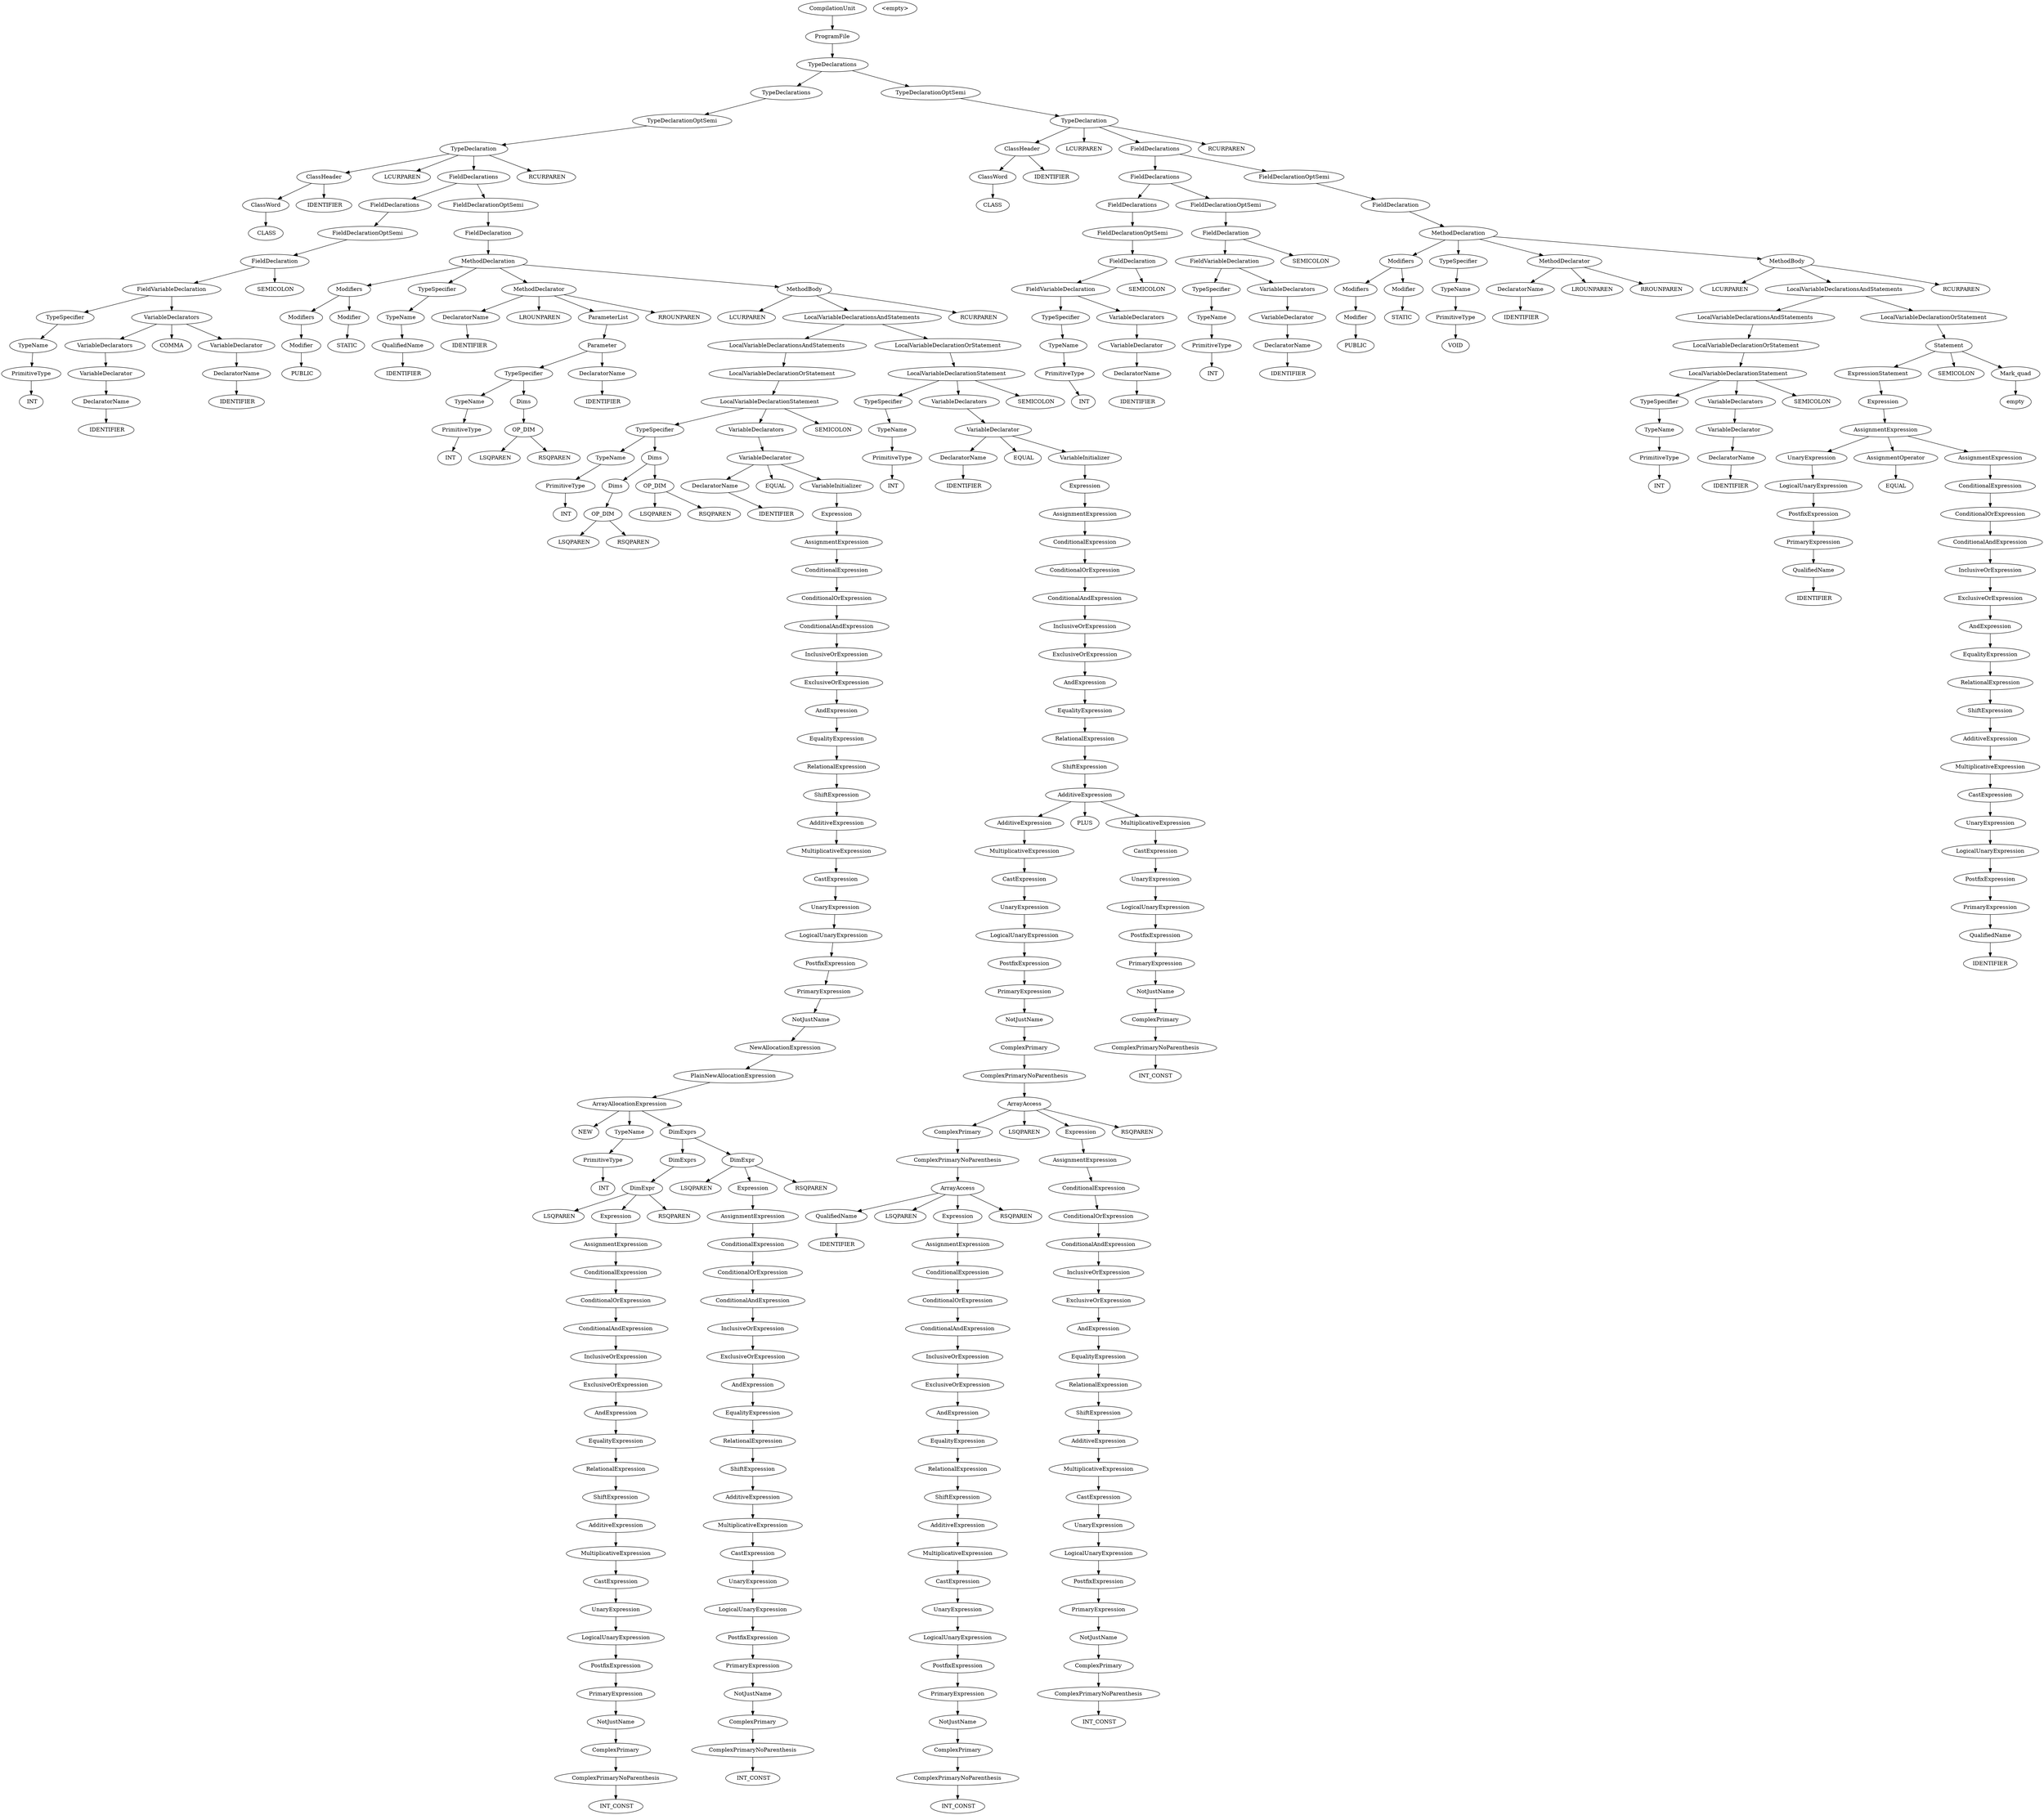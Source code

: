 digraph ParseTree{
CompilationUnit_1 [ label = "CompilationUnit" ]
ProgramFile_1 [ label = "ProgramFile" ]
CompilationUnit_1 -> ProgramFile_1 
ProgramFile_1 [ label = "ProgramFile" ]
TypeDeclarations_1 [ label = "TypeDeclarations" ]
ProgramFile_1 -> TypeDeclarations_1 
TypeDeclarations_1 [ label = "TypeDeclarations" ]
TypeDeclarations_2 [ label =" TypeDeclarations" ]
TypeDeclarationOptSemi_1 [ label = "TypeDeclarationOptSemi" ]
TypeDeclarations_1 -> TypeDeclarations_2  , TypeDeclarationOptSemi_1
TypeDeclarationOptSemi_1 [ label = "TypeDeclarationOptSemi" ]
TypeDeclaration_1 [ label = "TypeDeclaration" ]
TypeDeclarationOptSemi_1 -> TypeDeclaration_1 
TypeDeclaration_1 [ label = "TypeDeclaration" ]
ClassHeader_1 [ label = "ClassHeader" ]
LCURPAREN_1 [ label = "LCURPAREN" ]
FieldDeclarations_1 [ label = "FieldDeclarations" ]
RCURPAREN_1 [ label = "RCURPAREN" ]
TypeDeclaration_1 -> ClassHeader_1  , LCURPAREN_1 , FieldDeclarations_1 , RCURPAREN_1
FieldDeclarations_1 [ label = "FieldDeclarations" ]
FieldDeclarations_2 [ label =" FieldDeclarations" ]
FieldDeclarationOptSemi_1 [ label = "FieldDeclarationOptSemi" ]
FieldDeclarations_1 -> FieldDeclarations_2  , FieldDeclarationOptSemi_1
FieldDeclarationOptSemi_1 [ label = "FieldDeclarationOptSemi" ]
FieldDeclaration_1 [ label = "FieldDeclaration" ]
FieldDeclarationOptSemi_1 -> FieldDeclaration_1 
FieldDeclaration_1 [ label = "FieldDeclaration" ]
MethodDeclaration_1 [ label = "MethodDeclaration" ]
FieldDeclaration_1 -> MethodDeclaration_1 
MethodDeclaration_1 [ label = "MethodDeclaration" ]
Modifiers_1 [ label = "Modifiers" ]
TypeSpecifier_1 [ label = "TypeSpecifier" ]
MethodDeclarator_1 [ label = "MethodDeclarator" ]
MethodBody_1 [ label = "MethodBody" ]
MethodDeclaration_1 -> Modifiers_1  , TypeSpecifier_1 , MethodDeclarator_1 , MethodBody_1
MethodBody_1 [ label = "MethodBody" ]
LCURPAREN_2 [ label =" LCURPAREN" ]
LocalVariableDeclarationsAndStatements_1 [ label = "LocalVariableDeclarationsAndStatements" ]
RCURPAREN_2 [ label =" RCURPAREN" ]
MethodBody_1 -> LCURPAREN_2  , LocalVariableDeclarationsAndStatements_1 , RCURPAREN_2
LocalVariableDeclarationsAndStatements_1 [ label = "LocalVariableDeclarationsAndStatements" ]
LocalVariableDeclarationsAndStatements_2 [ label =" LocalVariableDeclarationsAndStatements" ]
LocalVariableDeclarationOrStatement_1 [ label = "LocalVariableDeclarationOrStatement" ]
LocalVariableDeclarationsAndStatements_1 -> LocalVariableDeclarationsAndStatements_2  , LocalVariableDeclarationOrStatement_1
LocalVariableDeclarationOrStatement_1 [ label = "LocalVariableDeclarationOrStatement" ]
Statement_1 [ label = "Statement" ]
LocalVariableDeclarationOrStatement_1 -> Statement_1 
Statement_1 [ label = "Statement" ]
ExpressionStatement_1 [ label = "ExpressionStatement" ]
SEMICOLON_1 [ label = "SEMICOLON" ]
Mark_quad_1 [ label = "Mark_quad" ]
Statement_1 -> ExpressionStatement_1  , SEMICOLON_1 , Mark_quad_1
Mark_quad_1 [ label = "Mark_quad" ]
<empty>_1 [ label = "<empty>" ]
Mark_quad_1 -> <empty>_1 
ExpressionStatement_1 [ label = "ExpressionStatement" ]
Expression_1 [ label = "Expression" ]
ExpressionStatement_1 -> Expression_1 
Expression_1 [ label = "Expression" ]
AssignmentExpression_1 [ label = "AssignmentExpression" ]
Expression_1 -> AssignmentExpression_1 
AssignmentExpression_1 [ label = "AssignmentExpression" ]
UnaryExpression_1 [ label = "UnaryExpression" ]
AssignmentOperator_1 [ label = "AssignmentOperator" ]
AssignmentExpression_2 [ label =" AssignmentExpression" ]
AssignmentExpression_1 -> UnaryExpression_1  , AssignmentOperator_1 , AssignmentExpression_2
AssignmentExpression_2 [ label = "AssignmentExpression" ]
ConditionalExpression_1 [ label = "ConditionalExpression" ]
AssignmentExpression_2 -> ConditionalExpression_1 
ConditionalExpression_1 [ label = "ConditionalExpression" ]
ConditionalOrExpression_1 [ label = "ConditionalOrExpression" ]
ConditionalExpression_1 -> ConditionalOrExpression_1 
ConditionalOrExpression_1 [ label = "ConditionalOrExpression" ]
ConditionalAndExpression_1 [ label = "ConditionalAndExpression" ]
ConditionalOrExpression_1 -> ConditionalAndExpression_1 
ConditionalAndExpression_1 [ label = "ConditionalAndExpression" ]
InclusiveOrExpression_1 [ label = "InclusiveOrExpression" ]
ConditionalAndExpression_1 -> InclusiveOrExpression_1 
InclusiveOrExpression_1 [ label = "InclusiveOrExpression" ]
ExclusiveOrExpression_1 [ label = "ExclusiveOrExpression" ]
InclusiveOrExpression_1 -> ExclusiveOrExpression_1 
ExclusiveOrExpression_1 [ label = "ExclusiveOrExpression" ]
AndExpression_1 [ label = "AndExpression" ]
ExclusiveOrExpression_1 -> AndExpression_1 
AndExpression_1 [ label = "AndExpression" ]
EqualityExpression_1 [ label = "EqualityExpression" ]
AndExpression_1 -> EqualityExpression_1 
EqualityExpression_1 [ label = "EqualityExpression" ]
RelationalExpression_1 [ label = "RelationalExpression" ]
EqualityExpression_1 -> RelationalExpression_1 
RelationalExpression_1 [ label = "RelationalExpression" ]
ShiftExpression_1 [ label = "ShiftExpression" ]
RelationalExpression_1 -> ShiftExpression_1 
ShiftExpression_1 [ label = "ShiftExpression" ]
AdditiveExpression_1 [ label = "AdditiveExpression" ]
ShiftExpression_1 -> AdditiveExpression_1 
AdditiveExpression_1 [ label = "AdditiveExpression" ]
MultiplicativeExpression_1 [ label = "MultiplicativeExpression" ]
AdditiveExpression_1 -> MultiplicativeExpression_1 
MultiplicativeExpression_1 [ label = "MultiplicativeExpression" ]
CastExpression_1 [ label = "CastExpression" ]
MultiplicativeExpression_1 -> CastExpression_1 
CastExpression_1 [ label = "CastExpression" ]
UnaryExpression_2 [ label =" UnaryExpression" ]
CastExpression_1 -> UnaryExpression_2 
UnaryExpression_2 [ label = "UnaryExpression" ]
LogicalUnaryExpression_1 [ label = "LogicalUnaryExpression" ]
UnaryExpression_2 -> LogicalUnaryExpression_1 
LogicalUnaryExpression_1 [ label = "LogicalUnaryExpression" ]
PostfixExpression_1 [ label = "PostfixExpression" ]
LogicalUnaryExpression_1 -> PostfixExpression_1 
PostfixExpression_1 [ label = "PostfixExpression" ]
PrimaryExpression_1 [ label = "PrimaryExpression" ]
PostfixExpression_1 -> PrimaryExpression_1 
PrimaryExpression_1 [ label = "PrimaryExpression" ]
QualifiedName_1 [ label = "QualifiedName" ]
PrimaryExpression_1 -> QualifiedName_1 
QualifiedName_1 [ label = "QualifiedName" ]
IDENTIFIER_1 [ label = "IDENTIFIER" ]
QualifiedName_1 -> IDENTIFIER_1 
AssignmentOperator_1 [ label = "AssignmentOperator" ]
EQUAL_1 [ label = "EQUAL" ]
AssignmentOperator_1 -> EQUAL_1 
UnaryExpression_1 [ label = "UnaryExpression" ]
LogicalUnaryExpression_2 [ label =" LogicalUnaryExpression" ]
UnaryExpression_1 -> LogicalUnaryExpression_2 
LogicalUnaryExpression_2 [ label = "LogicalUnaryExpression" ]
PostfixExpression_2 [ label =" PostfixExpression" ]
LogicalUnaryExpression_2 -> PostfixExpression_2 
PostfixExpression_2 [ label = "PostfixExpression" ]
PrimaryExpression_2 [ label =" PrimaryExpression" ]
PostfixExpression_2 -> PrimaryExpression_2 
PrimaryExpression_2 [ label = "PrimaryExpression" ]
QualifiedName_2 [ label =" QualifiedName" ]
PrimaryExpression_2 -> QualifiedName_2 
QualifiedName_2 [ label = "QualifiedName" ]
IDENTIFIER_2 [ label =" IDENTIFIER" ]
QualifiedName_2 -> IDENTIFIER_2 
LocalVariableDeclarationsAndStatements_2 [ label = "LocalVariableDeclarationsAndStatements" ]
LocalVariableDeclarationOrStatement_2 [ label =" LocalVariableDeclarationOrStatement" ]
LocalVariableDeclarationsAndStatements_2 -> LocalVariableDeclarationOrStatement_2 
LocalVariableDeclarationOrStatement_2 [ label = "LocalVariableDeclarationOrStatement" ]
LocalVariableDeclarationStatement_1 [ label = "LocalVariableDeclarationStatement" ]
LocalVariableDeclarationOrStatement_2 -> LocalVariableDeclarationStatement_1 
LocalVariableDeclarationStatement_1 [ label = "LocalVariableDeclarationStatement" ]
TypeSpecifier_2 [ label =" TypeSpecifier" ]
VariableDeclarators_1 [ label = "VariableDeclarators" ]
SEMICOLON_2 [ label =" SEMICOLON" ]
LocalVariableDeclarationStatement_1 -> TypeSpecifier_2  , VariableDeclarators_1 , SEMICOLON_2
VariableDeclarators_1 [ label = "VariableDeclarators" ]
VariableDeclarator_1 [ label = "VariableDeclarator" ]
VariableDeclarators_1 -> VariableDeclarator_1 
VariableDeclarator_1 [ label = "VariableDeclarator" ]
DeclaratorName_1 [ label = "DeclaratorName" ]
VariableDeclarator_1 -> DeclaratorName_1 
DeclaratorName_1 [ label = "DeclaratorName" ]
IDENTIFIER_3 [ label =" IDENTIFIER" ]
DeclaratorName_1 -> IDENTIFIER_3 
TypeSpecifier_2 [ label = "TypeSpecifier" ]
TypeName_1 [ label = "TypeName" ]
TypeSpecifier_2 -> TypeName_1 
TypeName_1 [ label = "TypeName" ]
PrimitiveType_1 [ label = "PrimitiveType" ]
TypeName_1 -> PrimitiveType_1 
PrimitiveType_1 [ label = "PrimitiveType" ]
INT_1 [ label = "INT" ]
PrimitiveType_1 -> INT_1 
MethodDeclarator_1 [ label = "MethodDeclarator" ]
DeclaratorName_2 [ label =" DeclaratorName" ]
LROUNPAREN_1 [ label = "LROUNPAREN" ]
RROUNPAREN_1 [ label = "RROUNPAREN" ]
MethodDeclarator_1 -> DeclaratorName_2  , LROUNPAREN_1 , RROUNPAREN_1
DeclaratorName_2 [ label = "DeclaratorName" ]
IDENTIFIER_4 [ label =" IDENTIFIER" ]
DeclaratorName_2 -> IDENTIFIER_4 
TypeSpecifier_1 [ label = "TypeSpecifier" ]
TypeName_2 [ label =" TypeName" ]
TypeSpecifier_1 -> TypeName_2 
TypeName_2 [ label = "TypeName" ]
PrimitiveType_2 [ label =" PrimitiveType" ]
TypeName_2 -> PrimitiveType_2 
PrimitiveType_2 [ label = "PrimitiveType" ]
VOID_1 [ label = "VOID" ]
PrimitiveType_2 -> VOID_1 
Modifiers_1 [ label = "Modifiers" ]
Modifiers_2 [ label =" Modifiers" ]
Modifier_1 [ label = "Modifier" ]
Modifiers_1 -> Modifiers_2  , Modifier_1
Modifier_1 [ label = "Modifier" ]
STATIC_1 [ label = "STATIC" ]
Modifier_1 -> STATIC_1 
Modifiers_2 [ label = "Modifiers" ]
Modifier_2 [ label =" Modifier" ]
Modifiers_2 -> Modifier_2 
Modifier_2 [ label = "Modifier" ]
PUBLIC_1 [ label = "PUBLIC" ]
Modifier_2 -> PUBLIC_1 
FieldDeclarations_2 [ label = "FieldDeclarations" ]
FieldDeclarations_3 [ label =" FieldDeclarations" ]
FieldDeclarationOptSemi_2 [ label =" FieldDeclarationOptSemi" ]
FieldDeclarations_2 -> FieldDeclarations_3  , FieldDeclarationOptSemi_2
FieldDeclarationOptSemi_2 [ label = "FieldDeclarationOptSemi" ]
FieldDeclaration_2 [ label =" FieldDeclaration" ]
FieldDeclarationOptSemi_2 -> FieldDeclaration_2 
FieldDeclaration_2 [ label = "FieldDeclaration" ]
FieldVariableDeclaration_1 [ label = "FieldVariableDeclaration" ]
SEMICOLON_3 [ label =" SEMICOLON" ]
FieldDeclaration_2 -> FieldVariableDeclaration_1  , SEMICOLON_3
FieldVariableDeclaration_1 [ label = "FieldVariableDeclaration" ]
TypeSpecifier_3 [ label =" TypeSpecifier" ]
VariableDeclarators_2 [ label =" VariableDeclarators" ]
FieldVariableDeclaration_1 -> TypeSpecifier_3  , VariableDeclarators_2
VariableDeclarators_2 [ label = "VariableDeclarators" ]
VariableDeclarator_2 [ label =" VariableDeclarator" ]
VariableDeclarators_2 -> VariableDeclarator_2 
VariableDeclarator_2 [ label = "VariableDeclarator" ]
DeclaratorName_3 [ label =" DeclaratorName" ]
VariableDeclarator_2 -> DeclaratorName_3 
DeclaratorName_3 [ label = "DeclaratorName" ]
IDENTIFIER_5 [ label =" IDENTIFIER" ]
DeclaratorName_3 -> IDENTIFIER_5 
TypeSpecifier_3 [ label = "TypeSpecifier" ]
TypeName_3 [ label =" TypeName" ]
TypeSpecifier_3 -> TypeName_3 
TypeName_3 [ label = "TypeName" ]
PrimitiveType_3 [ label =" PrimitiveType" ]
TypeName_3 -> PrimitiveType_3 
PrimitiveType_3 [ label = "PrimitiveType" ]
INT_2 [ label =" INT" ]
PrimitiveType_3 -> INT_2 
FieldDeclarations_3 [ label = "FieldDeclarations" ]
FieldDeclarationOptSemi_3 [ label =" FieldDeclarationOptSemi" ]
FieldDeclarations_3 -> FieldDeclarationOptSemi_3 
FieldDeclarationOptSemi_3 [ label = "FieldDeclarationOptSemi" ]
FieldDeclaration_3 [ label =" FieldDeclaration" ]
FieldDeclarationOptSemi_3 -> FieldDeclaration_3 
FieldDeclaration_3 [ label = "FieldDeclaration" ]
FieldVariableDeclaration_2 [ label =" FieldVariableDeclaration" ]
SEMICOLON_4 [ label =" SEMICOLON" ]
FieldDeclaration_3 -> FieldVariableDeclaration_2  , SEMICOLON_4
FieldVariableDeclaration_2 [ label = "FieldVariableDeclaration" ]
TypeSpecifier_4 [ label =" TypeSpecifier" ]
VariableDeclarators_3 [ label =" VariableDeclarators" ]
FieldVariableDeclaration_2 -> TypeSpecifier_4  , VariableDeclarators_3
VariableDeclarators_3 [ label = "VariableDeclarators" ]
VariableDeclarator_3 [ label =" VariableDeclarator" ]
VariableDeclarators_3 -> VariableDeclarator_3 
VariableDeclarator_3 [ label = "VariableDeclarator" ]
DeclaratorName_4 [ label =" DeclaratorName" ]
VariableDeclarator_3 -> DeclaratorName_4 
DeclaratorName_4 [ label = "DeclaratorName" ]
IDENTIFIER_6 [ label =" IDENTIFIER" ]
DeclaratorName_4 -> IDENTIFIER_6 
TypeSpecifier_4 [ label = "TypeSpecifier" ]
TypeName_4 [ label =" TypeName" ]
TypeSpecifier_4 -> TypeName_4 
TypeName_4 [ label = "TypeName" ]
PrimitiveType_4 [ label =" PrimitiveType" ]
TypeName_4 -> PrimitiveType_4 
PrimitiveType_4 [ label = "PrimitiveType" ]
INT_3 [ label =" INT" ]
PrimitiveType_4 -> INT_3 
ClassHeader_1 [ label = "ClassHeader" ]
ClassWord_1 [ label = "ClassWord" ]
IDENTIFIER_7 [ label =" IDENTIFIER" ]
ClassHeader_1 -> ClassWord_1  , IDENTIFIER_7
ClassWord_1 [ label = "ClassWord" ]
CLASS_1 [ label = "CLASS" ]
ClassWord_1 -> CLASS_1 
TypeDeclarations_2 [ label = "TypeDeclarations" ]
TypeDeclarationOptSemi_2 [ label =" TypeDeclarationOptSemi" ]
TypeDeclarations_2 -> TypeDeclarationOptSemi_2 
TypeDeclarationOptSemi_2 [ label = "TypeDeclarationOptSemi" ]
TypeDeclaration_2 [ label =" TypeDeclaration" ]
TypeDeclarationOptSemi_2 -> TypeDeclaration_2 
TypeDeclaration_2 [ label = "TypeDeclaration" ]
ClassHeader_2 [ label =" ClassHeader" ]
LCURPAREN_3 [ label =" LCURPAREN" ]
FieldDeclarations_4 [ label =" FieldDeclarations" ]
RCURPAREN_3 [ label =" RCURPAREN" ]
TypeDeclaration_2 -> ClassHeader_2  , LCURPAREN_3 , FieldDeclarations_4 , RCURPAREN_3
FieldDeclarations_4 [ label = "FieldDeclarations" ]
FieldDeclarations_5 [ label =" FieldDeclarations" ]
FieldDeclarationOptSemi_4 [ label =" FieldDeclarationOptSemi" ]
FieldDeclarations_4 -> FieldDeclarations_5  , FieldDeclarationOptSemi_4
FieldDeclarationOptSemi_4 [ label = "FieldDeclarationOptSemi" ]
FieldDeclaration_4 [ label =" FieldDeclaration" ]
FieldDeclarationOptSemi_4 -> FieldDeclaration_4 
FieldDeclaration_4 [ label = "FieldDeclaration" ]
MethodDeclaration_2 [ label =" MethodDeclaration" ]
FieldDeclaration_4 -> MethodDeclaration_2 
MethodDeclaration_2 [ label = "MethodDeclaration" ]
Modifiers_3 [ label =" Modifiers" ]
TypeSpecifier_5 [ label =" TypeSpecifier" ]
MethodDeclarator_2 [ label =" MethodDeclarator" ]
MethodBody_2 [ label =" MethodBody" ]
MethodDeclaration_2 -> Modifiers_3  , TypeSpecifier_5 , MethodDeclarator_2 , MethodBody_2
MethodBody_2 [ label = "MethodBody" ]
LCURPAREN_4 [ label =" LCURPAREN" ]
LocalVariableDeclarationsAndStatements_3 [ label =" LocalVariableDeclarationsAndStatements" ]
RCURPAREN_4 [ label =" RCURPAREN" ]
MethodBody_2 -> LCURPAREN_4  , LocalVariableDeclarationsAndStatements_3 , RCURPAREN_4
LocalVariableDeclarationsAndStatements_3 [ label = "LocalVariableDeclarationsAndStatements" ]
LocalVariableDeclarationsAndStatements_4 [ label =" LocalVariableDeclarationsAndStatements" ]
LocalVariableDeclarationOrStatement_3 [ label =" LocalVariableDeclarationOrStatement" ]
LocalVariableDeclarationsAndStatements_3 -> LocalVariableDeclarationsAndStatements_4  , LocalVariableDeclarationOrStatement_3
LocalVariableDeclarationOrStatement_3 [ label = "LocalVariableDeclarationOrStatement" ]
LocalVariableDeclarationStatement_2 [ label =" LocalVariableDeclarationStatement" ]
LocalVariableDeclarationOrStatement_3 -> LocalVariableDeclarationStatement_2 
LocalVariableDeclarationStatement_2 [ label = "LocalVariableDeclarationStatement" ]
TypeSpecifier_6 [ label =" TypeSpecifier" ]
VariableDeclarators_4 [ label =" VariableDeclarators" ]
SEMICOLON_5 [ label =" SEMICOLON" ]
LocalVariableDeclarationStatement_2 -> TypeSpecifier_6  , VariableDeclarators_4 , SEMICOLON_5
VariableDeclarators_4 [ label = "VariableDeclarators" ]
VariableDeclarator_4 [ label =" VariableDeclarator" ]
VariableDeclarators_4 -> VariableDeclarator_4 
VariableDeclarator_4 [ label = "VariableDeclarator" ]
DeclaratorName_5 [ label =" DeclaratorName" ]
EQUAL_2 [ label =" EQUAL" ]
VariableInitializer_1 [ label = "VariableInitializer" ]
VariableDeclarator_4 -> DeclaratorName_5  , EQUAL_2 , VariableInitializer_1
VariableInitializer_1 [ label = "VariableInitializer" ]
Expression_2 [ label =" Expression" ]
VariableInitializer_1 -> Expression_2 
Expression_2 [ label = "Expression" ]
AssignmentExpression_3 [ label =" AssignmentExpression" ]
Expression_2 -> AssignmentExpression_3 
AssignmentExpression_3 [ label = "AssignmentExpression" ]
ConditionalExpression_2 [ label =" ConditionalExpression" ]
AssignmentExpression_3 -> ConditionalExpression_2 
ConditionalExpression_2 [ label = "ConditionalExpression" ]
ConditionalOrExpression_2 [ label =" ConditionalOrExpression" ]
ConditionalExpression_2 -> ConditionalOrExpression_2 
ConditionalOrExpression_2 [ label = "ConditionalOrExpression" ]
ConditionalAndExpression_2 [ label =" ConditionalAndExpression" ]
ConditionalOrExpression_2 -> ConditionalAndExpression_2 
ConditionalAndExpression_2 [ label = "ConditionalAndExpression" ]
InclusiveOrExpression_2 [ label =" InclusiveOrExpression" ]
ConditionalAndExpression_2 -> InclusiveOrExpression_2 
InclusiveOrExpression_2 [ label = "InclusiveOrExpression" ]
ExclusiveOrExpression_2 [ label =" ExclusiveOrExpression" ]
InclusiveOrExpression_2 -> ExclusiveOrExpression_2 
ExclusiveOrExpression_2 [ label = "ExclusiveOrExpression" ]
AndExpression_2 [ label =" AndExpression" ]
ExclusiveOrExpression_2 -> AndExpression_2 
AndExpression_2 [ label = "AndExpression" ]
EqualityExpression_2 [ label =" EqualityExpression" ]
AndExpression_2 -> EqualityExpression_2 
EqualityExpression_2 [ label = "EqualityExpression" ]
RelationalExpression_2 [ label =" RelationalExpression" ]
EqualityExpression_2 -> RelationalExpression_2 
RelationalExpression_2 [ label = "RelationalExpression" ]
ShiftExpression_2 [ label =" ShiftExpression" ]
RelationalExpression_2 -> ShiftExpression_2 
ShiftExpression_2 [ label = "ShiftExpression" ]
AdditiveExpression_2 [ label =" AdditiveExpression" ]
ShiftExpression_2 -> AdditiveExpression_2 
AdditiveExpression_2 [ label = "AdditiveExpression" ]
AdditiveExpression_3 [ label =" AdditiveExpression" ]
PLUS_1 [ label = "PLUS" ]
MultiplicativeExpression_2 [ label =" MultiplicativeExpression" ]
AdditiveExpression_2 -> AdditiveExpression_3  , PLUS_1 , MultiplicativeExpression_2
MultiplicativeExpression_2 [ label = "MultiplicativeExpression" ]
CastExpression_2 [ label =" CastExpression" ]
MultiplicativeExpression_2 -> CastExpression_2 
CastExpression_2 [ label = "CastExpression" ]
UnaryExpression_3 [ label =" UnaryExpression" ]
CastExpression_2 -> UnaryExpression_3 
UnaryExpression_3 [ label = "UnaryExpression" ]
LogicalUnaryExpression_3 [ label =" LogicalUnaryExpression" ]
UnaryExpression_3 -> LogicalUnaryExpression_3 
LogicalUnaryExpression_3 [ label = "LogicalUnaryExpression" ]
PostfixExpression_3 [ label =" PostfixExpression" ]
LogicalUnaryExpression_3 -> PostfixExpression_3 
PostfixExpression_3 [ label = "PostfixExpression" ]
PrimaryExpression_3 [ label =" PrimaryExpression" ]
PostfixExpression_3 -> PrimaryExpression_3 
PrimaryExpression_3 [ label = "PrimaryExpression" ]
NotJustName_1 [ label = "NotJustName" ]
PrimaryExpression_3 -> NotJustName_1 
NotJustName_1 [ label = "NotJustName" ]
ComplexPrimary_1 [ label = "ComplexPrimary" ]
NotJustName_1 -> ComplexPrimary_1 
ComplexPrimary_1 [ label = "ComplexPrimary" ]
ComplexPrimaryNoParenthesis_1 [ label = "ComplexPrimaryNoParenthesis" ]
ComplexPrimary_1 -> ComplexPrimaryNoParenthesis_1 
ComplexPrimaryNoParenthesis_1 [ label = "ComplexPrimaryNoParenthesis" ]
INT_CONST_1 [ label = "INT_CONST" ]
ComplexPrimaryNoParenthesis_1 -> INT_CONST_1 
AdditiveExpression_3 [ label = "AdditiveExpression" ]
MultiplicativeExpression_3 [ label =" MultiplicativeExpression" ]
AdditiveExpression_3 -> MultiplicativeExpression_3 
MultiplicativeExpression_3 [ label = "MultiplicativeExpression" ]
CastExpression_3 [ label =" CastExpression" ]
MultiplicativeExpression_3 -> CastExpression_3 
CastExpression_3 [ label = "CastExpression" ]
UnaryExpression_4 [ label =" UnaryExpression" ]
CastExpression_3 -> UnaryExpression_4 
UnaryExpression_4 [ label = "UnaryExpression" ]
LogicalUnaryExpression_4 [ label =" LogicalUnaryExpression" ]
UnaryExpression_4 -> LogicalUnaryExpression_4 
LogicalUnaryExpression_4 [ label = "LogicalUnaryExpression" ]
PostfixExpression_4 [ label =" PostfixExpression" ]
LogicalUnaryExpression_4 -> PostfixExpression_4 
PostfixExpression_4 [ label = "PostfixExpression" ]
PrimaryExpression_4 [ label =" PrimaryExpression" ]
PostfixExpression_4 -> PrimaryExpression_4 
PrimaryExpression_4 [ label = "PrimaryExpression" ]
NotJustName_2 [ label =" NotJustName" ]
PrimaryExpression_4 -> NotJustName_2 
NotJustName_2 [ label = "NotJustName" ]
ComplexPrimary_2 [ label =" ComplexPrimary" ]
NotJustName_2 -> ComplexPrimary_2 
ComplexPrimary_2 [ label = "ComplexPrimary" ]
ComplexPrimaryNoParenthesis_2 [ label =" ComplexPrimaryNoParenthesis" ]
ComplexPrimary_2 -> ComplexPrimaryNoParenthesis_2 
ComplexPrimaryNoParenthesis_2 [ label = "ComplexPrimaryNoParenthesis" ]
ArrayAccess_1 [ label = "ArrayAccess" ]
ComplexPrimaryNoParenthesis_2 -> ArrayAccess_1 
ArrayAccess_1 [ label = "ArrayAccess" ]
ComplexPrimary_3 [ label =" ComplexPrimary" ]
LSQPAREN_1 [ label = "LSQPAREN" ]
Expression_3 [ label =" Expression" ]
RSQPAREN_1 [ label = "RSQPAREN" ]
ArrayAccess_1 -> ComplexPrimary_3  , LSQPAREN_1 , Expression_3 , RSQPAREN_1
Expression_3 [ label = "Expression" ]
AssignmentExpression_4 [ label =" AssignmentExpression" ]
Expression_3 -> AssignmentExpression_4 
AssignmentExpression_4 [ label = "AssignmentExpression" ]
ConditionalExpression_3 [ label =" ConditionalExpression" ]
AssignmentExpression_4 -> ConditionalExpression_3 
ConditionalExpression_3 [ label = "ConditionalExpression" ]
ConditionalOrExpression_3 [ label =" ConditionalOrExpression" ]
ConditionalExpression_3 -> ConditionalOrExpression_3 
ConditionalOrExpression_3 [ label = "ConditionalOrExpression" ]
ConditionalAndExpression_3 [ label =" ConditionalAndExpression" ]
ConditionalOrExpression_3 -> ConditionalAndExpression_3 
ConditionalAndExpression_3 [ label = "ConditionalAndExpression" ]
InclusiveOrExpression_3 [ label =" InclusiveOrExpression" ]
ConditionalAndExpression_3 -> InclusiveOrExpression_3 
InclusiveOrExpression_3 [ label = "InclusiveOrExpression" ]
ExclusiveOrExpression_3 [ label =" ExclusiveOrExpression" ]
InclusiveOrExpression_3 -> ExclusiveOrExpression_3 
ExclusiveOrExpression_3 [ label = "ExclusiveOrExpression" ]
AndExpression_3 [ label =" AndExpression" ]
ExclusiveOrExpression_3 -> AndExpression_3 
AndExpression_3 [ label = "AndExpression" ]
EqualityExpression_3 [ label =" EqualityExpression" ]
AndExpression_3 -> EqualityExpression_3 
EqualityExpression_3 [ label = "EqualityExpression" ]
RelationalExpression_3 [ label =" RelationalExpression" ]
EqualityExpression_3 -> RelationalExpression_3 
RelationalExpression_3 [ label = "RelationalExpression" ]
ShiftExpression_3 [ label =" ShiftExpression" ]
RelationalExpression_3 -> ShiftExpression_3 
ShiftExpression_3 [ label = "ShiftExpression" ]
AdditiveExpression_4 [ label =" AdditiveExpression" ]
ShiftExpression_3 -> AdditiveExpression_4 
AdditiveExpression_4 [ label = "AdditiveExpression" ]
MultiplicativeExpression_4 [ label =" MultiplicativeExpression" ]
AdditiveExpression_4 -> MultiplicativeExpression_4 
MultiplicativeExpression_4 [ label = "MultiplicativeExpression" ]
CastExpression_4 [ label =" CastExpression" ]
MultiplicativeExpression_4 -> CastExpression_4 
CastExpression_4 [ label = "CastExpression" ]
UnaryExpression_5 [ label =" UnaryExpression" ]
CastExpression_4 -> UnaryExpression_5 
UnaryExpression_5 [ label = "UnaryExpression" ]
LogicalUnaryExpression_5 [ label =" LogicalUnaryExpression" ]
UnaryExpression_5 -> LogicalUnaryExpression_5 
LogicalUnaryExpression_5 [ label = "LogicalUnaryExpression" ]
PostfixExpression_5 [ label =" PostfixExpression" ]
LogicalUnaryExpression_5 -> PostfixExpression_5 
PostfixExpression_5 [ label = "PostfixExpression" ]
PrimaryExpression_5 [ label =" PrimaryExpression" ]
PostfixExpression_5 -> PrimaryExpression_5 
PrimaryExpression_5 [ label = "PrimaryExpression" ]
NotJustName_3 [ label =" NotJustName" ]
PrimaryExpression_5 -> NotJustName_3 
NotJustName_3 [ label = "NotJustName" ]
ComplexPrimary_4 [ label =" ComplexPrimary" ]
NotJustName_3 -> ComplexPrimary_4 
ComplexPrimary_4 [ label = "ComplexPrimary" ]
ComplexPrimaryNoParenthesis_3 [ label =" ComplexPrimaryNoParenthesis" ]
ComplexPrimary_4 -> ComplexPrimaryNoParenthesis_3 
ComplexPrimaryNoParenthesis_3 [ label = "ComplexPrimaryNoParenthesis" ]
INT_CONST_2 [ label =" INT_CONST" ]
ComplexPrimaryNoParenthesis_3 -> INT_CONST_2 
ComplexPrimary_3 [ label = "ComplexPrimary" ]
ComplexPrimaryNoParenthesis_4 [ label =" ComplexPrimaryNoParenthesis" ]
ComplexPrimary_3 -> ComplexPrimaryNoParenthesis_4 
ComplexPrimaryNoParenthesis_4 [ label = "ComplexPrimaryNoParenthesis" ]
ArrayAccess_2 [ label =" ArrayAccess" ]
ComplexPrimaryNoParenthesis_4 -> ArrayAccess_2 
ArrayAccess_2 [ label = "ArrayAccess" ]
QualifiedName_3 [ label =" QualifiedName" ]
LSQPAREN_2 [ label =" LSQPAREN" ]
Expression_4 [ label =" Expression" ]
RSQPAREN_2 [ label =" RSQPAREN" ]
ArrayAccess_2 -> QualifiedName_3  , LSQPAREN_2 , Expression_4 , RSQPAREN_2
Expression_4 [ label = "Expression" ]
AssignmentExpression_5 [ label =" AssignmentExpression" ]
Expression_4 -> AssignmentExpression_5 
AssignmentExpression_5 [ label = "AssignmentExpression" ]
ConditionalExpression_4 [ label =" ConditionalExpression" ]
AssignmentExpression_5 -> ConditionalExpression_4 
ConditionalExpression_4 [ label = "ConditionalExpression" ]
ConditionalOrExpression_4 [ label =" ConditionalOrExpression" ]
ConditionalExpression_4 -> ConditionalOrExpression_4 
ConditionalOrExpression_4 [ label = "ConditionalOrExpression" ]
ConditionalAndExpression_4 [ label =" ConditionalAndExpression" ]
ConditionalOrExpression_4 -> ConditionalAndExpression_4 
ConditionalAndExpression_4 [ label = "ConditionalAndExpression" ]
InclusiveOrExpression_4 [ label =" InclusiveOrExpression" ]
ConditionalAndExpression_4 -> InclusiveOrExpression_4 
InclusiveOrExpression_4 [ label = "InclusiveOrExpression" ]
ExclusiveOrExpression_4 [ label =" ExclusiveOrExpression" ]
InclusiveOrExpression_4 -> ExclusiveOrExpression_4 
ExclusiveOrExpression_4 [ label = "ExclusiveOrExpression" ]
AndExpression_4 [ label =" AndExpression" ]
ExclusiveOrExpression_4 -> AndExpression_4 
AndExpression_4 [ label = "AndExpression" ]
EqualityExpression_4 [ label =" EqualityExpression" ]
AndExpression_4 -> EqualityExpression_4 
EqualityExpression_4 [ label = "EqualityExpression" ]
RelationalExpression_4 [ label =" RelationalExpression" ]
EqualityExpression_4 -> RelationalExpression_4 
RelationalExpression_4 [ label = "RelationalExpression" ]
ShiftExpression_4 [ label =" ShiftExpression" ]
RelationalExpression_4 -> ShiftExpression_4 
ShiftExpression_4 [ label = "ShiftExpression" ]
AdditiveExpression_5 [ label =" AdditiveExpression" ]
ShiftExpression_4 -> AdditiveExpression_5 
AdditiveExpression_5 [ label = "AdditiveExpression" ]
MultiplicativeExpression_5 [ label =" MultiplicativeExpression" ]
AdditiveExpression_5 -> MultiplicativeExpression_5 
MultiplicativeExpression_5 [ label = "MultiplicativeExpression" ]
CastExpression_5 [ label =" CastExpression" ]
MultiplicativeExpression_5 -> CastExpression_5 
CastExpression_5 [ label = "CastExpression" ]
UnaryExpression_6 [ label =" UnaryExpression" ]
CastExpression_5 -> UnaryExpression_6 
UnaryExpression_6 [ label = "UnaryExpression" ]
LogicalUnaryExpression_6 [ label =" LogicalUnaryExpression" ]
UnaryExpression_6 -> LogicalUnaryExpression_6 
LogicalUnaryExpression_6 [ label = "LogicalUnaryExpression" ]
PostfixExpression_6 [ label =" PostfixExpression" ]
LogicalUnaryExpression_6 -> PostfixExpression_6 
PostfixExpression_6 [ label = "PostfixExpression" ]
PrimaryExpression_6 [ label =" PrimaryExpression" ]
PostfixExpression_6 -> PrimaryExpression_6 
PrimaryExpression_6 [ label = "PrimaryExpression" ]
NotJustName_4 [ label =" NotJustName" ]
PrimaryExpression_6 -> NotJustName_4 
NotJustName_4 [ label = "NotJustName" ]
ComplexPrimary_5 [ label =" ComplexPrimary" ]
NotJustName_4 -> ComplexPrimary_5 
ComplexPrimary_5 [ label = "ComplexPrimary" ]
ComplexPrimaryNoParenthesis_5 [ label =" ComplexPrimaryNoParenthesis" ]
ComplexPrimary_5 -> ComplexPrimaryNoParenthesis_5 
ComplexPrimaryNoParenthesis_5 [ label = "ComplexPrimaryNoParenthesis" ]
INT_CONST_3 [ label =" INT_CONST" ]
ComplexPrimaryNoParenthesis_5 -> INT_CONST_3 
QualifiedName_3 [ label = "QualifiedName" ]
IDENTIFIER_8 [ label =" IDENTIFIER" ]
QualifiedName_3 -> IDENTIFIER_8 
DeclaratorName_5 [ label = "DeclaratorName" ]
IDENTIFIER_9 [ label =" IDENTIFIER" ]
DeclaratorName_5 -> IDENTIFIER_9 
TypeSpecifier_6 [ label = "TypeSpecifier" ]
TypeName_5 [ label =" TypeName" ]
TypeSpecifier_6 -> TypeName_5 
TypeName_5 [ label = "TypeName" ]
PrimitiveType_5 [ label =" PrimitiveType" ]
TypeName_5 -> PrimitiveType_5 
PrimitiveType_5 [ label = "PrimitiveType" ]
INT_4 [ label =" INT" ]
PrimitiveType_5 -> INT_4 
LocalVariableDeclarationsAndStatements_4 [ label = "LocalVariableDeclarationsAndStatements" ]
LocalVariableDeclarationOrStatement_4 [ label =" LocalVariableDeclarationOrStatement" ]
LocalVariableDeclarationsAndStatements_4 -> LocalVariableDeclarationOrStatement_4 
LocalVariableDeclarationOrStatement_4 [ label = "LocalVariableDeclarationOrStatement" ]
LocalVariableDeclarationStatement_3 [ label =" LocalVariableDeclarationStatement" ]
LocalVariableDeclarationOrStatement_4 -> LocalVariableDeclarationStatement_3 
LocalVariableDeclarationStatement_3 [ label = "LocalVariableDeclarationStatement" ]
TypeSpecifier_7 [ label =" TypeSpecifier" ]
VariableDeclarators_5 [ label =" VariableDeclarators" ]
SEMICOLON_6 [ label =" SEMICOLON" ]
LocalVariableDeclarationStatement_3 -> TypeSpecifier_7  , VariableDeclarators_5 , SEMICOLON_6
VariableDeclarators_5 [ label = "VariableDeclarators" ]
VariableDeclarator_5 [ label =" VariableDeclarator" ]
VariableDeclarators_5 -> VariableDeclarator_5 
VariableDeclarator_5 [ label = "VariableDeclarator" ]
DeclaratorName_6 [ label =" DeclaratorName" ]
EQUAL_3 [ label =" EQUAL" ]
VariableInitializer_2 [ label =" VariableInitializer" ]
VariableDeclarator_5 -> DeclaratorName_6  , EQUAL_3 , VariableInitializer_2
VariableInitializer_2 [ label = "VariableInitializer" ]
Expression_5 [ label =" Expression" ]
VariableInitializer_2 -> Expression_5 
Expression_5 [ label = "Expression" ]
AssignmentExpression_6 [ label =" AssignmentExpression" ]
Expression_5 -> AssignmentExpression_6 
AssignmentExpression_6 [ label = "AssignmentExpression" ]
ConditionalExpression_5 [ label =" ConditionalExpression" ]
AssignmentExpression_6 -> ConditionalExpression_5 
ConditionalExpression_5 [ label = "ConditionalExpression" ]
ConditionalOrExpression_5 [ label =" ConditionalOrExpression" ]
ConditionalExpression_5 -> ConditionalOrExpression_5 
ConditionalOrExpression_5 [ label = "ConditionalOrExpression" ]
ConditionalAndExpression_5 [ label =" ConditionalAndExpression" ]
ConditionalOrExpression_5 -> ConditionalAndExpression_5 
ConditionalAndExpression_5 [ label = "ConditionalAndExpression" ]
InclusiveOrExpression_5 [ label =" InclusiveOrExpression" ]
ConditionalAndExpression_5 -> InclusiveOrExpression_5 
InclusiveOrExpression_5 [ label = "InclusiveOrExpression" ]
ExclusiveOrExpression_5 [ label =" ExclusiveOrExpression" ]
InclusiveOrExpression_5 -> ExclusiveOrExpression_5 
ExclusiveOrExpression_5 [ label = "ExclusiveOrExpression" ]
AndExpression_5 [ label =" AndExpression" ]
ExclusiveOrExpression_5 -> AndExpression_5 
AndExpression_5 [ label = "AndExpression" ]
EqualityExpression_5 [ label =" EqualityExpression" ]
AndExpression_5 -> EqualityExpression_5 
EqualityExpression_5 [ label = "EqualityExpression" ]
RelationalExpression_5 [ label =" RelationalExpression" ]
EqualityExpression_5 -> RelationalExpression_5 
RelationalExpression_5 [ label = "RelationalExpression" ]
ShiftExpression_5 [ label =" ShiftExpression" ]
RelationalExpression_5 -> ShiftExpression_5 
ShiftExpression_5 [ label = "ShiftExpression" ]
AdditiveExpression_6 [ label =" AdditiveExpression" ]
ShiftExpression_5 -> AdditiveExpression_6 
AdditiveExpression_6 [ label = "AdditiveExpression" ]
MultiplicativeExpression_6 [ label =" MultiplicativeExpression" ]
AdditiveExpression_6 -> MultiplicativeExpression_6 
MultiplicativeExpression_6 [ label = "MultiplicativeExpression" ]
CastExpression_6 [ label =" CastExpression" ]
MultiplicativeExpression_6 -> CastExpression_6 
CastExpression_6 [ label = "CastExpression" ]
UnaryExpression_7 [ label =" UnaryExpression" ]
CastExpression_6 -> UnaryExpression_7 
UnaryExpression_7 [ label = "UnaryExpression" ]
LogicalUnaryExpression_7 [ label =" LogicalUnaryExpression" ]
UnaryExpression_7 -> LogicalUnaryExpression_7 
LogicalUnaryExpression_7 [ label = "LogicalUnaryExpression" ]
PostfixExpression_7 [ label =" PostfixExpression" ]
LogicalUnaryExpression_7 -> PostfixExpression_7 
PostfixExpression_7 [ label = "PostfixExpression" ]
PrimaryExpression_7 [ label =" PrimaryExpression" ]
PostfixExpression_7 -> PrimaryExpression_7 
PrimaryExpression_7 [ label = "PrimaryExpression" ]
NotJustName_5 [ label =" NotJustName" ]
PrimaryExpression_7 -> NotJustName_5 
NotJustName_5 [ label = "NotJustName" ]
NewAllocationExpression_1 [ label = "NewAllocationExpression" ]
NotJustName_5 -> NewAllocationExpression_1 
NewAllocationExpression_1 [ label = "NewAllocationExpression" ]
PlainNewAllocationExpression_1 [ label = "PlainNewAllocationExpression" ]
NewAllocationExpression_1 -> PlainNewAllocationExpression_1 
PlainNewAllocationExpression_1 [ label = "PlainNewAllocationExpression" ]
ArrayAllocationExpression_1 [ label = "ArrayAllocationExpression" ]
PlainNewAllocationExpression_1 -> ArrayAllocationExpression_1 
ArrayAllocationExpression_1 [ label = "ArrayAllocationExpression" ]
NEW_1 [ label = "NEW" ]
TypeName_6 [ label =" TypeName" ]
DimExprs_1 [ label = "DimExprs" ]
ArrayAllocationExpression_1 -> NEW_1  , TypeName_6 , DimExprs_1
DimExprs_1 [ label = "DimExprs" ]
DimExprs_2 [ label =" DimExprs" ]
DimExpr_1 [ label = "DimExpr" ]
DimExprs_1 -> DimExprs_2  , DimExpr_1
DimExpr_1 [ label = "DimExpr" ]
LSQPAREN_3 [ label =" LSQPAREN" ]
Expression_6 [ label =" Expression" ]
RSQPAREN_3 [ label =" RSQPAREN" ]
DimExpr_1 -> LSQPAREN_3  , Expression_6 , RSQPAREN_3
Expression_6 [ label = "Expression" ]
AssignmentExpression_7 [ label =" AssignmentExpression" ]
Expression_6 -> AssignmentExpression_7 
AssignmentExpression_7 [ label = "AssignmentExpression" ]
ConditionalExpression_6 [ label =" ConditionalExpression" ]
AssignmentExpression_7 -> ConditionalExpression_6 
ConditionalExpression_6 [ label = "ConditionalExpression" ]
ConditionalOrExpression_6 [ label =" ConditionalOrExpression" ]
ConditionalExpression_6 -> ConditionalOrExpression_6 
ConditionalOrExpression_6 [ label = "ConditionalOrExpression" ]
ConditionalAndExpression_6 [ label =" ConditionalAndExpression" ]
ConditionalOrExpression_6 -> ConditionalAndExpression_6 
ConditionalAndExpression_6 [ label = "ConditionalAndExpression" ]
InclusiveOrExpression_6 [ label =" InclusiveOrExpression" ]
ConditionalAndExpression_6 -> InclusiveOrExpression_6 
InclusiveOrExpression_6 [ label = "InclusiveOrExpression" ]
ExclusiveOrExpression_6 [ label =" ExclusiveOrExpression" ]
InclusiveOrExpression_6 -> ExclusiveOrExpression_6 
ExclusiveOrExpression_6 [ label = "ExclusiveOrExpression" ]
AndExpression_6 [ label =" AndExpression" ]
ExclusiveOrExpression_6 -> AndExpression_6 
AndExpression_6 [ label = "AndExpression" ]
EqualityExpression_6 [ label =" EqualityExpression" ]
AndExpression_6 -> EqualityExpression_6 
EqualityExpression_6 [ label = "EqualityExpression" ]
RelationalExpression_6 [ label =" RelationalExpression" ]
EqualityExpression_6 -> RelationalExpression_6 
RelationalExpression_6 [ label = "RelationalExpression" ]
ShiftExpression_6 [ label =" ShiftExpression" ]
RelationalExpression_6 -> ShiftExpression_6 
ShiftExpression_6 [ label = "ShiftExpression" ]
AdditiveExpression_7 [ label =" AdditiveExpression" ]
ShiftExpression_6 -> AdditiveExpression_7 
AdditiveExpression_7 [ label = "AdditiveExpression" ]
MultiplicativeExpression_7 [ label =" MultiplicativeExpression" ]
AdditiveExpression_7 -> MultiplicativeExpression_7 
MultiplicativeExpression_7 [ label = "MultiplicativeExpression" ]
CastExpression_7 [ label =" CastExpression" ]
MultiplicativeExpression_7 -> CastExpression_7 
CastExpression_7 [ label = "CastExpression" ]
UnaryExpression_8 [ label =" UnaryExpression" ]
CastExpression_7 -> UnaryExpression_8 
UnaryExpression_8 [ label = "UnaryExpression" ]
LogicalUnaryExpression_8 [ label =" LogicalUnaryExpression" ]
UnaryExpression_8 -> LogicalUnaryExpression_8 
LogicalUnaryExpression_8 [ label = "LogicalUnaryExpression" ]
PostfixExpression_8 [ label =" PostfixExpression" ]
LogicalUnaryExpression_8 -> PostfixExpression_8 
PostfixExpression_8 [ label = "PostfixExpression" ]
PrimaryExpression_8 [ label =" PrimaryExpression" ]
PostfixExpression_8 -> PrimaryExpression_8 
PrimaryExpression_8 [ label = "PrimaryExpression" ]
NotJustName_6 [ label =" NotJustName" ]
PrimaryExpression_8 -> NotJustName_6 
NotJustName_6 [ label = "NotJustName" ]
ComplexPrimary_6 [ label =" ComplexPrimary" ]
NotJustName_6 -> ComplexPrimary_6 
ComplexPrimary_6 [ label = "ComplexPrimary" ]
ComplexPrimaryNoParenthesis_6 [ label =" ComplexPrimaryNoParenthesis" ]
ComplexPrimary_6 -> ComplexPrimaryNoParenthesis_6 
ComplexPrimaryNoParenthesis_6 [ label = "ComplexPrimaryNoParenthesis" ]
INT_CONST_4 [ label =" INT_CONST" ]
ComplexPrimaryNoParenthesis_6 -> INT_CONST_4 
DimExprs_2 [ label = "DimExprs" ]
DimExpr_2 [ label =" DimExpr" ]
DimExprs_2 -> DimExpr_2 
DimExpr_2 [ label = "DimExpr" ]
LSQPAREN_4 [ label =" LSQPAREN" ]
Expression_7 [ label =" Expression" ]
RSQPAREN_4 [ label =" RSQPAREN" ]
DimExpr_2 -> LSQPAREN_4  , Expression_7 , RSQPAREN_4
Expression_7 [ label = "Expression" ]
AssignmentExpression_8 [ label =" AssignmentExpression" ]
Expression_7 -> AssignmentExpression_8 
AssignmentExpression_8 [ label = "AssignmentExpression" ]
ConditionalExpression_7 [ label =" ConditionalExpression" ]
AssignmentExpression_8 -> ConditionalExpression_7 
ConditionalExpression_7 [ label = "ConditionalExpression" ]
ConditionalOrExpression_7 [ label =" ConditionalOrExpression" ]
ConditionalExpression_7 -> ConditionalOrExpression_7 
ConditionalOrExpression_7 [ label = "ConditionalOrExpression" ]
ConditionalAndExpression_7 [ label =" ConditionalAndExpression" ]
ConditionalOrExpression_7 -> ConditionalAndExpression_7 
ConditionalAndExpression_7 [ label = "ConditionalAndExpression" ]
InclusiveOrExpression_7 [ label =" InclusiveOrExpression" ]
ConditionalAndExpression_7 -> InclusiveOrExpression_7 
InclusiveOrExpression_7 [ label = "InclusiveOrExpression" ]
ExclusiveOrExpression_7 [ label =" ExclusiveOrExpression" ]
InclusiveOrExpression_7 -> ExclusiveOrExpression_7 
ExclusiveOrExpression_7 [ label = "ExclusiveOrExpression" ]
AndExpression_7 [ label =" AndExpression" ]
ExclusiveOrExpression_7 -> AndExpression_7 
AndExpression_7 [ label = "AndExpression" ]
EqualityExpression_7 [ label =" EqualityExpression" ]
AndExpression_7 -> EqualityExpression_7 
EqualityExpression_7 [ label = "EqualityExpression" ]
RelationalExpression_7 [ label =" RelationalExpression" ]
EqualityExpression_7 -> RelationalExpression_7 
RelationalExpression_7 [ label = "RelationalExpression" ]
ShiftExpression_7 [ label =" ShiftExpression" ]
RelationalExpression_7 -> ShiftExpression_7 
ShiftExpression_7 [ label = "ShiftExpression" ]
AdditiveExpression_8 [ label =" AdditiveExpression" ]
ShiftExpression_7 -> AdditiveExpression_8 
AdditiveExpression_8 [ label = "AdditiveExpression" ]
MultiplicativeExpression_8 [ label =" MultiplicativeExpression" ]
AdditiveExpression_8 -> MultiplicativeExpression_8 
MultiplicativeExpression_8 [ label = "MultiplicativeExpression" ]
CastExpression_8 [ label =" CastExpression" ]
MultiplicativeExpression_8 -> CastExpression_8 
CastExpression_8 [ label = "CastExpression" ]
UnaryExpression_9 [ label =" UnaryExpression" ]
CastExpression_8 -> UnaryExpression_9 
UnaryExpression_9 [ label = "UnaryExpression" ]
LogicalUnaryExpression_9 [ label =" LogicalUnaryExpression" ]
UnaryExpression_9 -> LogicalUnaryExpression_9 
LogicalUnaryExpression_9 [ label = "LogicalUnaryExpression" ]
PostfixExpression_9 [ label =" PostfixExpression" ]
LogicalUnaryExpression_9 -> PostfixExpression_9 
PostfixExpression_9 [ label = "PostfixExpression" ]
PrimaryExpression_9 [ label =" PrimaryExpression" ]
PostfixExpression_9 -> PrimaryExpression_9 
PrimaryExpression_9 [ label = "PrimaryExpression" ]
NotJustName_7 [ label =" NotJustName" ]
PrimaryExpression_9 -> NotJustName_7 
NotJustName_7 [ label = "NotJustName" ]
ComplexPrimary_7 [ label =" ComplexPrimary" ]
NotJustName_7 -> ComplexPrimary_7 
ComplexPrimary_7 [ label = "ComplexPrimary" ]
ComplexPrimaryNoParenthesis_7 [ label =" ComplexPrimaryNoParenthesis" ]
ComplexPrimary_7 -> ComplexPrimaryNoParenthesis_7 
ComplexPrimaryNoParenthesis_7 [ label = "ComplexPrimaryNoParenthesis" ]
INT_CONST_5 [ label =" INT_CONST" ]
ComplexPrimaryNoParenthesis_7 -> INT_CONST_5 
TypeName_6 [ label = "TypeName" ]
PrimitiveType_6 [ label =" PrimitiveType" ]
TypeName_6 -> PrimitiveType_6 
PrimitiveType_6 [ label = "PrimitiveType" ]
INT_5 [ label =" INT" ]
PrimitiveType_6 -> INT_5 
DeclaratorName_6 [ label = "DeclaratorName" ]
IDENTIFIER_10 [ label =" IDENTIFIER" ]
DeclaratorName_6 -> IDENTIFIER_10 
TypeSpecifier_7 [ label = "TypeSpecifier" ]
TypeName_7 [ label =" TypeName" ]
Dims_1 [ label = "Dims" ]
TypeSpecifier_7 -> TypeName_7  , Dims_1
Dims_1 [ label = "Dims" ]
Dims_2 [ label =" Dims" ]
OP_DIM_1 [ label = "OP_DIM" ]
Dims_1 -> Dims_2  , OP_DIM_1
OP_DIM_1 [ label = "OP_DIM" ]
LSQPAREN_5 [ label =" LSQPAREN" ]
RSQPAREN_5 [ label =" RSQPAREN" ]
OP_DIM_1 -> LSQPAREN_5  , RSQPAREN_5
Dims_2 [ label = "Dims" ]
OP_DIM_2 [ label =" OP_DIM" ]
Dims_2 -> OP_DIM_2 
OP_DIM_2 [ label = "OP_DIM" ]
LSQPAREN_6 [ label =" LSQPAREN" ]
RSQPAREN_6 [ label =" RSQPAREN" ]
OP_DIM_2 -> LSQPAREN_6  , RSQPAREN_6
TypeName_7 [ label = "TypeName" ]
PrimitiveType_7 [ label =" PrimitiveType" ]
TypeName_7 -> PrimitiveType_7 
PrimitiveType_7 [ label = "PrimitiveType" ]
INT_6 [ label =" INT" ]
PrimitiveType_7 -> INT_6 
MethodDeclarator_2 [ label = "MethodDeclarator" ]
DeclaratorName_7 [ label =" DeclaratorName" ]
LROUNPAREN_2 [ label =" LROUNPAREN" ]
ParameterList_1 [ label = "ParameterList" ]
RROUNPAREN_2 [ label =" RROUNPAREN" ]
MethodDeclarator_2 -> DeclaratorName_7  , LROUNPAREN_2 , ParameterList_1 , RROUNPAREN_2
ParameterList_1 [ label = "ParameterList" ]
Parameter_1 [ label = "Parameter" ]
ParameterList_1 -> Parameter_1 
Parameter_1 [ label = "Parameter" ]
TypeSpecifier_8 [ label =" TypeSpecifier" ]
DeclaratorName_8 [ label =" DeclaratorName" ]
Parameter_1 -> TypeSpecifier_8  , DeclaratorName_8
DeclaratorName_8 [ label = "DeclaratorName" ]
IDENTIFIER_11 [ label =" IDENTIFIER" ]
DeclaratorName_8 -> IDENTIFIER_11 
TypeSpecifier_8 [ label = "TypeSpecifier" ]
TypeName_8 [ label =" TypeName" ]
Dims_3 [ label =" Dims" ]
TypeSpecifier_8 -> TypeName_8  , Dims_3
Dims_3 [ label = "Dims" ]
OP_DIM_3 [ label =" OP_DIM" ]
Dims_3 -> OP_DIM_3 
OP_DIM_3 [ label = "OP_DIM" ]
LSQPAREN_7 [ label =" LSQPAREN" ]
RSQPAREN_7 [ label =" RSQPAREN" ]
OP_DIM_3 -> LSQPAREN_7  , RSQPAREN_7
TypeName_8 [ label = "TypeName" ]
PrimitiveType_8 [ label =" PrimitiveType" ]
TypeName_8 -> PrimitiveType_8 
PrimitiveType_8 [ label = "PrimitiveType" ]
INT_7 [ label =" INT" ]
PrimitiveType_8 -> INT_7 
DeclaratorName_7 [ label = "DeclaratorName" ]
IDENTIFIER_12 [ label =" IDENTIFIER" ]
DeclaratorName_7 -> IDENTIFIER_12 
TypeSpecifier_5 [ label = "TypeSpecifier" ]
TypeName_9 [ label =" TypeName" ]
TypeSpecifier_5 -> TypeName_9 
TypeName_9 [ label = "TypeName" ]
QualifiedName_4 [ label =" QualifiedName" ]
TypeName_9 -> QualifiedName_4 
QualifiedName_4 [ label = "QualifiedName" ]
IDENTIFIER_13 [ label =" IDENTIFIER" ]
QualifiedName_4 -> IDENTIFIER_13 
Modifiers_3 [ label = "Modifiers" ]
Modifiers_4 [ label =" Modifiers" ]
Modifier_3 [ label =" Modifier" ]
Modifiers_3 -> Modifiers_4  , Modifier_3
Modifier_3 [ label = "Modifier" ]
STATIC_2 [ label =" STATIC" ]
Modifier_3 -> STATIC_2 
Modifiers_4 [ label = "Modifiers" ]
Modifier_4 [ label =" Modifier" ]
Modifiers_4 -> Modifier_4 
Modifier_4 [ label = "Modifier" ]
PUBLIC_2 [ label =" PUBLIC" ]
Modifier_4 -> PUBLIC_2 
FieldDeclarations_5 [ label = "FieldDeclarations" ]
FieldDeclarationOptSemi_5 [ label =" FieldDeclarationOptSemi" ]
FieldDeclarations_5 -> FieldDeclarationOptSemi_5 
FieldDeclarationOptSemi_5 [ label = "FieldDeclarationOptSemi" ]
FieldDeclaration_5 [ label =" FieldDeclaration" ]
FieldDeclarationOptSemi_5 -> FieldDeclaration_5 
FieldDeclaration_5 [ label = "FieldDeclaration" ]
FieldVariableDeclaration_3 [ label =" FieldVariableDeclaration" ]
SEMICOLON_7 [ label =" SEMICOLON" ]
FieldDeclaration_5 -> FieldVariableDeclaration_3  , SEMICOLON_7
FieldVariableDeclaration_3 [ label = "FieldVariableDeclaration" ]
TypeSpecifier_9 [ label =" TypeSpecifier" ]
VariableDeclarators_6 [ label =" VariableDeclarators" ]
FieldVariableDeclaration_3 -> TypeSpecifier_9  , VariableDeclarators_6
VariableDeclarators_6 [ label = "VariableDeclarators" ]
VariableDeclarators_7 [ label =" VariableDeclarators" ]
COMMA_1 [ label = "COMMA" ]
VariableDeclarator_6 [ label =" VariableDeclarator" ]
VariableDeclarators_6 -> VariableDeclarators_7  , COMMA_1 , VariableDeclarator_6
VariableDeclarator_6 [ label = "VariableDeclarator" ]
DeclaratorName_9 [ label =" DeclaratorName" ]
VariableDeclarator_6 -> DeclaratorName_9 
DeclaratorName_9 [ label = "DeclaratorName" ]
IDENTIFIER_14 [ label =" IDENTIFIER" ]
DeclaratorName_9 -> IDENTIFIER_14 
VariableDeclarators_7 [ label = "VariableDeclarators" ]
VariableDeclarator_7 [ label =" VariableDeclarator" ]
VariableDeclarators_7 -> VariableDeclarator_7 
VariableDeclarator_7 [ label = "VariableDeclarator" ]
DeclaratorName_10 [ label =" DeclaratorName" ]
VariableDeclarator_7 -> DeclaratorName_10 
DeclaratorName_10 [ label = "DeclaratorName" ]
IDENTIFIER_15 [ label =" IDENTIFIER" ]
DeclaratorName_10 -> IDENTIFIER_15 
TypeSpecifier_9 [ label = "TypeSpecifier" ]
TypeName_10 [ label =" TypeName" ]
TypeSpecifier_9 -> TypeName_10 
TypeName_10 [ label = "TypeName" ]
PrimitiveType_9 [ label =" PrimitiveType" ]
TypeName_10 -> PrimitiveType_9 
PrimitiveType_9 [ label = "PrimitiveType" ]
INT_8 [ label =" INT" ]
PrimitiveType_9 -> INT_8 
ClassHeader_2 [ label = "ClassHeader" ]
ClassWord_2 [ label =" ClassWord" ]
IDENTIFIER_16 [ label =" IDENTIFIER" ]
ClassHeader_2 -> ClassWord_2  , IDENTIFIER_16
ClassWord_2 [ label = "ClassWord" ]
CLASS_2 [ label =" CLASS" ]
ClassWord_2 -> CLASS_2 
}

